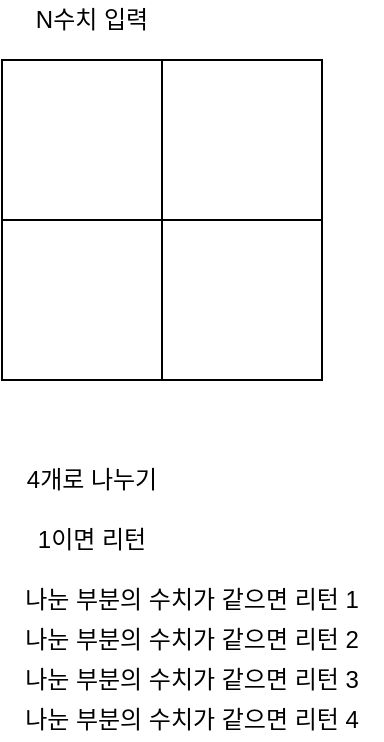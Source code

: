 <mxfile version="13.7.9" type="device"><diagram id="zCiK4gy50i-VsJmAeAdS" name="페이지-1"><mxGraphModel dx="517" dy="384" grid="1" gridSize="10" guides="1" tooltips="1" connect="1" arrows="1" fold="1" page="1" pageScale="1" pageWidth="10000" pageHeight="10000" math="0" shadow="0"><root><mxCell id="0"/><mxCell id="1" parent="0"/><mxCell id="ac7yfrX_KSxldbLcVKvS-1" value="" style="rounded=0;whiteSpace=wrap;html=1;" vertex="1" parent="1"><mxGeometry x="360" y="320" width="80" height="80" as="geometry"/></mxCell><mxCell id="ac7yfrX_KSxldbLcVKvS-2" value="" style="rounded=0;whiteSpace=wrap;html=1;" vertex="1" parent="1"><mxGeometry x="440" y="320" width="80" height="80" as="geometry"/></mxCell><mxCell id="ac7yfrX_KSxldbLcVKvS-3" value="" style="rounded=0;whiteSpace=wrap;html=1;" vertex="1" parent="1"><mxGeometry x="360" y="400" width="80" height="80" as="geometry"/></mxCell><mxCell id="ac7yfrX_KSxldbLcVKvS-4" value="" style="rounded=0;whiteSpace=wrap;html=1;" vertex="1" parent="1"><mxGeometry x="440" y="400" width="80" height="80" as="geometry"/></mxCell><mxCell id="ac7yfrX_KSxldbLcVKvS-5" value="N수치 입력" style="text;html=1;strokeColor=none;fillColor=none;align=center;verticalAlign=middle;whiteSpace=wrap;rounded=0;" vertex="1" parent="1"><mxGeometry x="360" y="290" width="90" height="20" as="geometry"/></mxCell><mxCell id="ac7yfrX_KSxldbLcVKvS-6" value="4개로 나누기" style="text;html=1;strokeColor=none;fillColor=none;align=center;verticalAlign=middle;whiteSpace=wrap;rounded=0;" vertex="1" parent="1"><mxGeometry x="360" y="520" width="90" height="20" as="geometry"/></mxCell><mxCell id="ac7yfrX_KSxldbLcVKvS-7" value="1이면 리턴" style="text;html=1;strokeColor=none;fillColor=none;align=center;verticalAlign=middle;whiteSpace=wrap;rounded=0;" vertex="1" parent="1"><mxGeometry x="360" y="550" width="90" height="20" as="geometry"/></mxCell><mxCell id="ac7yfrX_KSxldbLcVKvS-8" value="나눈 부분의 수치가 같으면 리턴 1" style="text;html=1;strokeColor=none;fillColor=none;align=center;verticalAlign=middle;whiteSpace=wrap;rounded=0;" vertex="1" parent="1"><mxGeometry x="360" y="580" width="190" height="20" as="geometry"/></mxCell><mxCell id="ac7yfrX_KSxldbLcVKvS-9" value="나눈 부분의 수치가 같으면 리턴 2" style="text;html=1;strokeColor=none;fillColor=none;align=center;verticalAlign=middle;whiteSpace=wrap;rounded=0;" vertex="1" parent="1"><mxGeometry x="360" y="600" width="190" height="20" as="geometry"/></mxCell><mxCell id="ac7yfrX_KSxldbLcVKvS-11" value="나눈 부분의 수치가 같으면 리턴 3" style="text;html=1;strokeColor=none;fillColor=none;align=center;verticalAlign=middle;whiteSpace=wrap;rounded=0;" vertex="1" parent="1"><mxGeometry x="360" y="620" width="190" height="20" as="geometry"/></mxCell><mxCell id="ac7yfrX_KSxldbLcVKvS-12" value="나눈 부분의 수치가 같으면 리턴 4" style="text;html=1;strokeColor=none;fillColor=none;align=center;verticalAlign=middle;whiteSpace=wrap;rounded=0;" vertex="1" parent="1"><mxGeometry x="360" y="640" width="190" height="20" as="geometry"/></mxCell></root></mxGraphModel></diagram></mxfile>